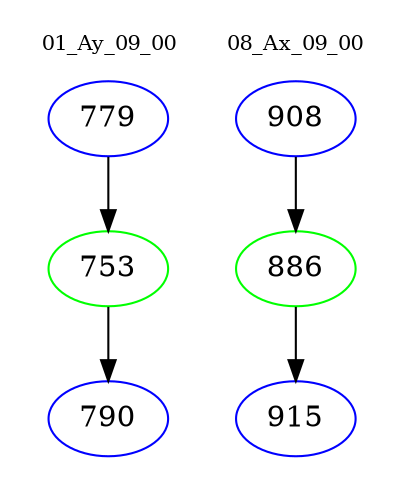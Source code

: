 digraph{
subgraph cluster_0 {
color = white
label = "01_Ay_09_00";
fontsize=10;
T0_779 [label="779", color="blue"]
T0_779 -> T0_753 [color="black"]
T0_753 [label="753", color="green"]
T0_753 -> T0_790 [color="black"]
T0_790 [label="790", color="blue"]
}
subgraph cluster_1 {
color = white
label = "08_Ax_09_00";
fontsize=10;
T1_908 [label="908", color="blue"]
T1_908 -> T1_886 [color="black"]
T1_886 [label="886", color="green"]
T1_886 -> T1_915 [color="black"]
T1_915 [label="915", color="blue"]
}
}
